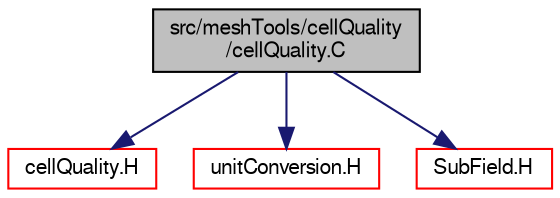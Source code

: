 digraph "src/meshTools/cellQuality/cellQuality.C"
{
  bgcolor="transparent";
  edge [fontname="FreeSans",fontsize="10",labelfontname="FreeSans",labelfontsize="10"];
  node [fontname="FreeSans",fontsize="10",shape=record];
  Node0 [label="src/meshTools/cellQuality\l/cellQuality.C",height=0.2,width=0.4,color="black", fillcolor="grey75", style="filled", fontcolor="black"];
  Node0 -> Node1 [color="midnightblue",fontsize="10",style="solid",fontname="FreeSans"];
  Node1 [label="cellQuality.H",height=0.2,width=0.4,color="red",URL="$a07475.html"];
  Node0 -> Node221 [color="midnightblue",fontsize="10",style="solid",fontname="FreeSans"];
  Node221 [label="unitConversion.H",height=0.2,width=0.4,color="red",URL="$a10280.html",tooltip="Unit conversion functions. "];
  Node0 -> Node223 [color="midnightblue",fontsize="10",style="solid",fontname="FreeSans"];
  Node223 [label="SubField.H",height=0.2,width=0.4,color="red",URL="$a09599.html"];
}
